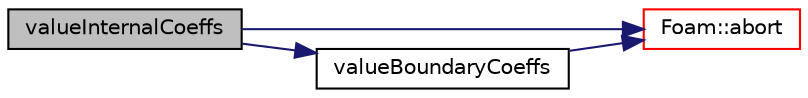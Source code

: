 digraph "valueInternalCoeffs"
{
  bgcolor="transparent";
  edge [fontname="Helvetica",fontsize="10",labelfontname="Helvetica",labelfontsize="10"];
  node [fontname="Helvetica",fontsize="10",shape=record];
  rankdir="LR";
  Node80 [label="valueInternalCoeffs",height=0.2,width=0.4,color="black", fillcolor="grey75", style="filled", fontcolor="black"];
  Node80 -> Node81 [color="midnightblue",fontsize="10",style="solid",fontname="Helvetica"];
  Node81 [label="Foam::abort",height=0.2,width=0.4,color="red",URL="$a21851.html#a447107a607d03e417307c203fa5fb44b"];
  Node80 -> Node126 [color="midnightblue",fontsize="10",style="solid",fontname="Helvetica"];
  Node126 [label="valueBoundaryCoeffs",height=0.2,width=0.4,color="black",URL="$a22761.html#a9b2e6c272ac0cf09dbfe76b65cc668da",tooltip="Return the matrix source coefficients corresponding to the. "];
  Node126 -> Node81 [color="midnightblue",fontsize="10",style="solid",fontname="Helvetica"];
}
